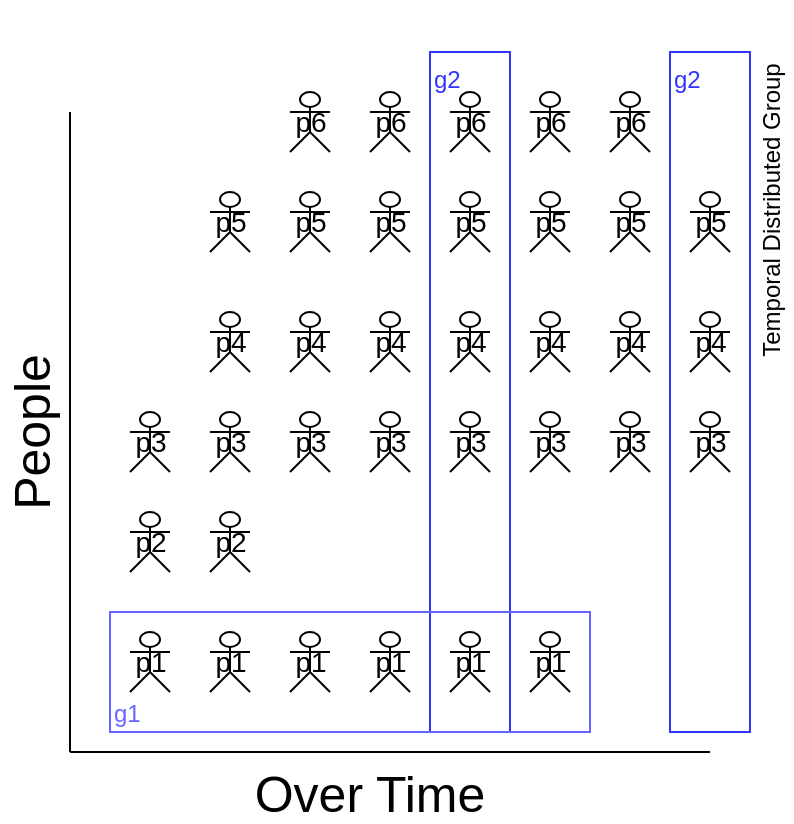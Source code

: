 <mxfile>
    <diagram id="Dg5AnlnF2rJm70xTPWof" name="Page-1">
        <mxGraphModel dx="620" dy="1194" grid="1" gridSize="10" guides="1" tooltips="1" connect="1" arrows="1" fold="1" page="1" pageScale="1" pageWidth="1200" pageHeight="800" math="0" shadow="0">
            <root>
                <mxCell id="0"/>
                <mxCell id="1" parent="0"/>
                <mxCell id="2" value="" style="endArrow=none;html=1;" parent="1" edge="1">
                    <mxGeometry width="50" height="50" relative="1" as="geometry">
                        <mxPoint x="80" y="360" as="sourcePoint"/>
                        <mxPoint x="80" y="40" as="targetPoint"/>
                    </mxGeometry>
                </mxCell>
                <mxCell id="3" value="" style="endArrow=none;html=1;" parent="1" edge="1">
                    <mxGeometry width="50" height="50" relative="1" as="geometry">
                        <mxPoint x="80" y="360" as="sourcePoint"/>
                        <mxPoint x="400" y="360" as="targetPoint"/>
                    </mxGeometry>
                </mxCell>
                <mxCell id="4" value="People" style="text;html=1;strokeColor=none;fillColor=none;align=center;verticalAlign=middle;whiteSpace=wrap;rounded=0;rotation=-90;fontSize=25;" parent="1" vertex="1">
                    <mxGeometry x="40" y="190" width="40" height="20" as="geometry"/>
                </mxCell>
                <mxCell id="5" value="Over Time" style="text;html=1;strokeColor=none;fillColor=none;align=center;verticalAlign=middle;whiteSpace=wrap;rounded=0;rotation=0;fontSize=25;" parent="1" vertex="1">
                    <mxGeometry x="170" y="370" width="120" height="20" as="geometry"/>
                </mxCell>
                <mxCell id="6" value="p1" style="shape=umlActor;verticalLabelPosition=middle;verticalAlign=middle;html=1;outlineConnect=0;fontSize=14;labelPosition=center;align=center;" parent="1" vertex="1">
                    <mxGeometry x="110" y="300" width="20" height="30" as="geometry"/>
                </mxCell>
                <mxCell id="7" value="p1" style="shape=umlActor;verticalLabelPosition=middle;verticalAlign=middle;html=1;outlineConnect=0;fontSize=14;labelPosition=center;align=center;" parent="1" vertex="1">
                    <mxGeometry x="150" y="300" width="20" height="30" as="geometry"/>
                </mxCell>
                <mxCell id="8" value="p1" style="shape=umlActor;verticalLabelPosition=middle;verticalAlign=middle;html=1;outlineConnect=0;fontSize=14;labelPosition=center;align=center;" parent="1" vertex="1">
                    <mxGeometry x="190" y="300" width="20" height="30" as="geometry"/>
                </mxCell>
                <mxCell id="9" value="p1" style="shape=umlActor;verticalLabelPosition=middle;verticalAlign=middle;html=1;outlineConnect=0;fontSize=14;labelPosition=center;align=center;" parent="1" vertex="1">
                    <mxGeometry x="230" y="300" width="20" height="30" as="geometry"/>
                </mxCell>
                <mxCell id="10" value="p1" style="shape=umlActor;verticalLabelPosition=middle;verticalAlign=middle;html=1;outlineConnect=0;fontSize=14;labelPosition=center;align=center;" parent="1" vertex="1">
                    <mxGeometry x="270" y="300" width="20" height="30" as="geometry"/>
                </mxCell>
                <mxCell id="11" value="p1" style="shape=umlActor;verticalLabelPosition=middle;verticalAlign=middle;html=1;outlineConnect=0;fontSize=14;labelPosition=center;align=center;" parent="1" vertex="1">
                    <mxGeometry x="310" y="300" width="20" height="30" as="geometry"/>
                </mxCell>
                <mxCell id="14" value="p2" style="shape=umlActor;verticalLabelPosition=middle;verticalAlign=middle;html=1;outlineConnect=0;fontSize=14;labelPosition=center;align=center;" parent="1" vertex="1">
                    <mxGeometry x="110" y="240" width="20" height="30" as="geometry"/>
                </mxCell>
                <mxCell id="15" value="p3" style="shape=umlActor;verticalLabelPosition=middle;verticalAlign=middle;html=1;outlineConnect=0;fontSize=14;labelPosition=center;align=center;" parent="1" vertex="1">
                    <mxGeometry x="110" y="190" width="20" height="30" as="geometry"/>
                </mxCell>
                <mxCell id="16" value="p2" style="shape=umlActor;verticalLabelPosition=middle;verticalAlign=middle;html=1;outlineConnect=0;fontSize=14;labelPosition=center;align=center;" parent="1" vertex="1">
                    <mxGeometry x="150" y="240" width="20" height="30" as="geometry"/>
                </mxCell>
                <mxCell id="17" value="p3" style="shape=umlActor;verticalLabelPosition=middle;verticalAlign=middle;html=1;outlineConnect=0;fontSize=14;labelPosition=center;align=center;" parent="1" vertex="1">
                    <mxGeometry x="150" y="190" width="20" height="30" as="geometry"/>
                </mxCell>
                <mxCell id="18" value="p4" style="shape=umlActor;verticalLabelPosition=middle;verticalAlign=middle;html=1;outlineConnect=0;fontSize=14;labelPosition=center;align=center;" parent="1" vertex="1">
                    <mxGeometry x="150" y="140" width="20" height="30" as="geometry"/>
                </mxCell>
                <mxCell id="19" value="p5" style="shape=umlActor;verticalLabelPosition=middle;verticalAlign=middle;html=1;outlineConnect=0;fontSize=14;labelPosition=center;align=center;" parent="1" vertex="1">
                    <mxGeometry x="150" y="80" width="20" height="30" as="geometry"/>
                </mxCell>
                <mxCell id="24" value="p3" style="shape=umlActor;verticalLabelPosition=middle;verticalAlign=middle;html=1;outlineConnect=0;fontSize=14;labelPosition=center;align=center;" parent="1" vertex="1">
                    <mxGeometry x="190" y="190" width="20" height="30" as="geometry"/>
                </mxCell>
                <mxCell id="25" value="p4" style="shape=umlActor;verticalLabelPosition=middle;verticalAlign=middle;html=1;outlineConnect=0;fontSize=14;labelPosition=center;align=center;" parent="1" vertex="1">
                    <mxGeometry x="190" y="140" width="20" height="30" as="geometry"/>
                </mxCell>
                <mxCell id="26" value="p5" style="shape=umlActor;verticalLabelPosition=middle;verticalAlign=middle;html=1;outlineConnect=0;fontSize=14;labelPosition=center;align=center;" parent="1" vertex="1">
                    <mxGeometry x="190" y="80" width="20" height="30" as="geometry"/>
                </mxCell>
                <mxCell id="27" value="p6" style="shape=umlActor;verticalLabelPosition=middle;verticalAlign=middle;html=1;outlineConnect=0;fontSize=14;labelPosition=center;align=center;" parent="1" vertex="1">
                    <mxGeometry x="190" y="30" width="20" height="30" as="geometry"/>
                </mxCell>
                <mxCell id="28" value="p3" style="shape=umlActor;verticalLabelPosition=middle;verticalAlign=middle;html=1;outlineConnect=0;fontSize=14;labelPosition=center;align=center;" parent="1" vertex="1">
                    <mxGeometry x="230" y="190" width="20" height="30" as="geometry"/>
                </mxCell>
                <mxCell id="29" value="p4" style="shape=umlActor;verticalLabelPosition=middle;verticalAlign=middle;html=1;outlineConnect=0;fontSize=14;labelPosition=center;align=center;" parent="1" vertex="1">
                    <mxGeometry x="230" y="140" width="20" height="30" as="geometry"/>
                </mxCell>
                <mxCell id="30" value="p5" style="shape=umlActor;verticalLabelPosition=middle;verticalAlign=middle;html=1;outlineConnect=0;fontSize=14;labelPosition=center;align=center;" parent="1" vertex="1">
                    <mxGeometry x="230" y="80" width="20" height="30" as="geometry"/>
                </mxCell>
                <mxCell id="31" value="p6" style="shape=umlActor;verticalLabelPosition=middle;verticalAlign=middle;html=1;outlineConnect=0;fontSize=14;labelPosition=center;align=center;" parent="1" vertex="1">
                    <mxGeometry x="230" y="30" width="20" height="30" as="geometry"/>
                </mxCell>
                <mxCell id="32" value="p3" style="shape=umlActor;verticalLabelPosition=middle;verticalAlign=middle;html=1;outlineConnect=0;fontSize=14;labelPosition=center;align=center;" parent="1" vertex="1">
                    <mxGeometry x="270" y="190" width="20" height="30" as="geometry"/>
                </mxCell>
                <mxCell id="33" value="p4" style="shape=umlActor;verticalLabelPosition=middle;verticalAlign=middle;html=1;outlineConnect=0;fontSize=14;labelPosition=center;align=center;" parent="1" vertex="1">
                    <mxGeometry x="270" y="140" width="20" height="30" as="geometry"/>
                </mxCell>
                <mxCell id="34" value="p5" style="shape=umlActor;verticalLabelPosition=middle;verticalAlign=middle;html=1;outlineConnect=0;fontSize=14;labelPosition=center;align=center;" parent="1" vertex="1">
                    <mxGeometry x="270" y="80" width="20" height="30" as="geometry"/>
                </mxCell>
                <mxCell id="35" value="p6" style="shape=umlActor;verticalLabelPosition=middle;verticalAlign=middle;html=1;outlineConnect=0;fontSize=14;labelPosition=center;align=center;" parent="1" vertex="1">
                    <mxGeometry x="270" y="30" width="20" height="30" as="geometry"/>
                </mxCell>
                <mxCell id="36" value="p3" style="shape=umlActor;verticalLabelPosition=middle;verticalAlign=middle;html=1;outlineConnect=0;fontSize=14;labelPosition=center;align=center;" parent="1" vertex="1">
                    <mxGeometry x="310" y="190" width="20" height="30" as="geometry"/>
                </mxCell>
                <mxCell id="37" value="p4" style="shape=umlActor;verticalLabelPosition=middle;verticalAlign=middle;html=1;outlineConnect=0;fontSize=14;labelPosition=center;align=center;" parent="1" vertex="1">
                    <mxGeometry x="310" y="140" width="20" height="30" as="geometry"/>
                </mxCell>
                <mxCell id="38" value="p5" style="shape=umlActor;verticalLabelPosition=middle;verticalAlign=middle;html=1;outlineConnect=0;fontSize=14;labelPosition=center;align=center;" parent="1" vertex="1">
                    <mxGeometry x="310" y="80" width="20" height="30" as="geometry"/>
                </mxCell>
                <mxCell id="39" value="p6" style="shape=umlActor;verticalLabelPosition=middle;verticalAlign=middle;html=1;outlineConnect=0;fontSize=14;labelPosition=center;align=center;" parent="1" vertex="1">
                    <mxGeometry x="310" y="30" width="20" height="30" as="geometry"/>
                </mxCell>
                <mxCell id="40" value="p3" style="shape=umlActor;verticalLabelPosition=middle;verticalAlign=middle;html=1;outlineConnect=0;fontSize=14;labelPosition=center;align=center;" parent="1" vertex="1">
                    <mxGeometry x="350" y="190" width="20" height="30" as="geometry"/>
                </mxCell>
                <mxCell id="41" value="p4" style="shape=umlActor;verticalLabelPosition=middle;verticalAlign=middle;html=1;outlineConnect=0;fontSize=14;labelPosition=center;align=center;" parent="1" vertex="1">
                    <mxGeometry x="350" y="140" width="20" height="30" as="geometry"/>
                </mxCell>
                <mxCell id="42" value="p5" style="shape=umlActor;verticalLabelPosition=middle;verticalAlign=middle;html=1;outlineConnect=0;fontSize=14;labelPosition=center;align=center;" parent="1" vertex="1">
                    <mxGeometry x="350" y="80" width="20" height="30" as="geometry"/>
                </mxCell>
                <mxCell id="43" value="p6" style="shape=umlActor;verticalLabelPosition=middle;verticalAlign=middle;html=1;outlineConnect=0;fontSize=14;labelPosition=center;align=center;" parent="1" vertex="1">
                    <mxGeometry x="350" y="30" width="20" height="30" as="geometry"/>
                </mxCell>
                <mxCell id="44" value="p3" style="shape=umlActor;verticalLabelPosition=middle;verticalAlign=middle;html=1;outlineConnect=0;fontSize=14;labelPosition=center;align=center;" parent="1" vertex="1">
                    <mxGeometry x="390" y="190" width="20" height="30" as="geometry"/>
                </mxCell>
                <mxCell id="45" value="p4" style="shape=umlActor;verticalLabelPosition=middle;verticalAlign=middle;html=1;outlineConnect=0;fontSize=14;labelPosition=center;align=center;" parent="1" vertex="1">
                    <mxGeometry x="390" y="140" width="20" height="30" as="geometry"/>
                </mxCell>
                <mxCell id="46" value="p5" style="shape=umlActor;verticalLabelPosition=middle;verticalAlign=middle;html=1;outlineConnect=0;fontSize=14;labelPosition=center;align=center;" parent="1" vertex="1">
                    <mxGeometry x="390" y="80" width="20" height="30" as="geometry"/>
                </mxCell>
                <mxCell id="47" value="g2" style="rounded=0;whiteSpace=wrap;html=1;fillColor=none;strokeColor=#3333FF;fontColor=#3333FF;verticalAlign=top;align=left;" vertex="1" parent="1">
                    <mxGeometry x="260" y="10" width="40" height="340" as="geometry"/>
                </mxCell>
                <mxCell id="48" value="Temporal Distributed Group" style="text;html=1;strokeColor=none;fillColor=none;align=center;verticalAlign=middle;whiteSpace=wrap;rounded=0;rotation=-90;" vertex="1" parent="1">
                    <mxGeometry x="326" y="79" width="210" height="20" as="geometry"/>
                </mxCell>
                <mxCell id="49" value="g2" style="rounded=0;whiteSpace=wrap;html=1;fillColor=none;strokeColor=#3333FF;fontColor=#3333FF;verticalAlign=top;align=left;" vertex="1" parent="1">
                    <mxGeometry x="380" y="10" width="40" height="340" as="geometry"/>
                </mxCell>
                <mxCell id="51" value="g1" style="rounded=0;whiteSpace=wrap;html=1;fillColor=none;align=left;verticalAlign=bottom;fontColor=#6666FF;strokeColor=#6666FF;" vertex="1" parent="1">
                    <mxGeometry x="100" y="290" width="240" height="60" as="geometry"/>
                </mxCell>
            </root>
        </mxGraphModel>
    </diagram>
</mxfile>